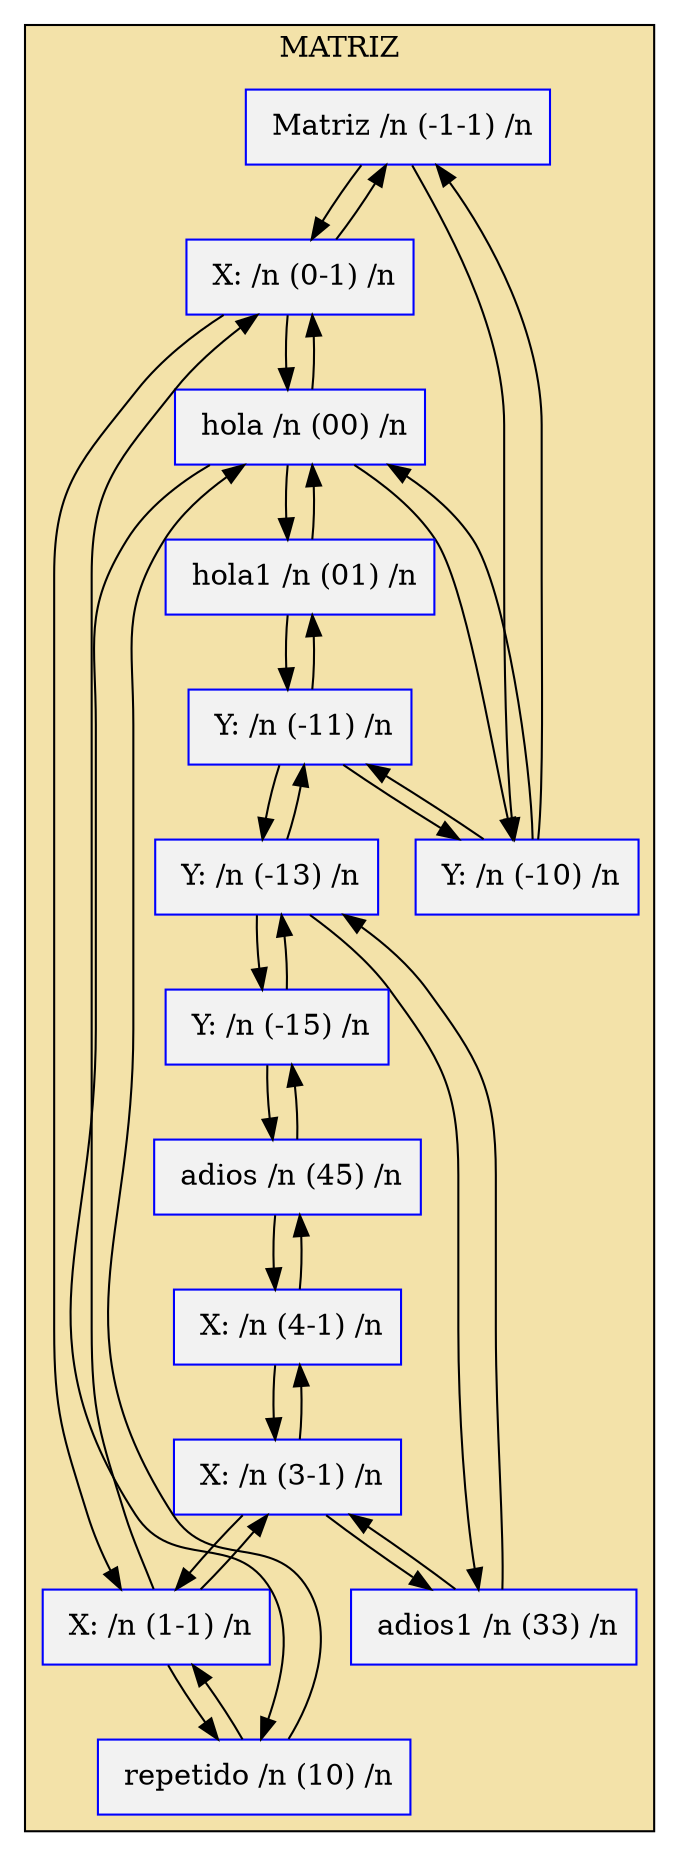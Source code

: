 Digraph G {Subgraph cluster_0{style= "filled"; fillcolor= "#F3E2A9"; label = "MATRIZ"; rankdir=left;node [shape=rect color=blue style="filled" fillcolor="#F2F2F2"];nodo00 [label=" Matriz /n (-1-1) /n"];nodo10 [label=" X: /n (0-1) /n"];nodo20 [label=" X: /n (1-1) /n"];nodo40 [label=" X: /n (3-1) /n"];nodo50 [label=" X: /n (4-1) /n"];nodo01 [label=" Y: /n (-10) /n"];nodo11 [label=" hola /n (00) /n"];nodo21 [label=" repetido /n (10) /n"];nodo02 [label=" Y: /n (-11) /n"];nodo12 [label=" hola1 /n (01) /n"];nodo04 [label=" Y: /n (-13) /n"];nodo44 [label=" adios1 /n (33) /n"];nodo06 [label=" Y: /n (-15) /n"];nodo56 [label=" adios /n (45) /n"];nodo00 -> nodo10;nodo10 -> nodo00;nodo00 -> nodo01;nodo01 -> nodo00;nodo10 -> nodo20;nodo20 -> nodo10;nodo10 -> nodo11;nodo11 -> nodo10;nodo20 -> nodo40;nodo40 -> nodo20;nodo20 -> nodo21;nodo21 -> nodo20;nodo40 -> nodo50;nodo50 -> nodo40;nodo40 -> nodo44;nodo44 -> nodo40;nodo50 -> nodo56;nodo56 -> nodo50;nodo01 -> nodo11;nodo11 -> nodo01;nodo01 -> nodo02;nodo02 -> nodo01;nodo11 -> nodo21;nodo21 -> nodo11;nodo11 -> nodo12;nodo12 -> nodo11;nodo02 -> nodo12;nodo12 -> nodo02;nodo02 -> nodo04;nodo04 -> nodo02;nodo04 -> nodo44;nodo44 -> nodo04;nodo04 -> nodo06;nodo06 -> nodo04;nodo06 -> nodo56;nodo56 -> nodo06;}}